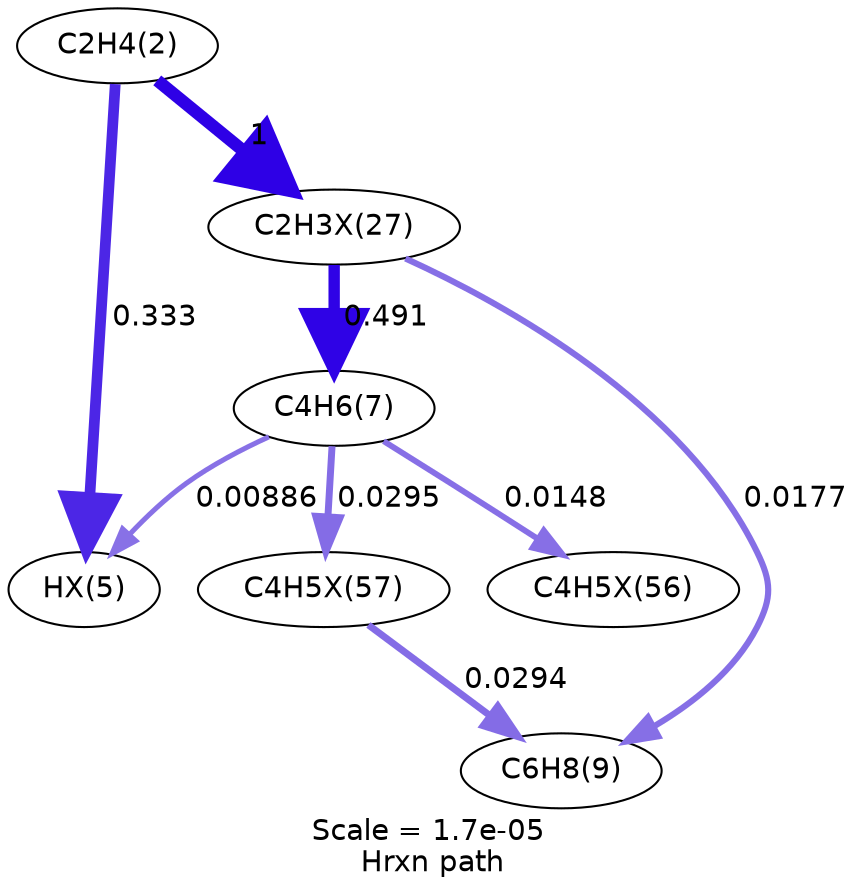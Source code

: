 digraph reaction_paths {
center=1;
s5 -> s71[fontname="Helvetica", style="setlinewidth(5.17)", arrowsize=2.59, color="0.7, 0.833, 0.9"
, label=" 0.333"];
s5 -> s72[fontname="Helvetica", style="setlinewidth(6)", arrowsize=3, color="0.7, 1.5, 0.9"
, label=" 1"];
s8 -> s71[fontname="Helvetica", style="setlinewidth(2.43)", arrowsize=1.22, color="0.7, 0.509, 0.9"
, label=" 0.00886"];
s72 -> s8[fontname="Helvetica", style="setlinewidth(5.46)", arrowsize=2.73, color="0.7, 0.991, 0.9"
, label=" 0.491"];
s72 -> s9[fontname="Helvetica", style="setlinewidth(2.95)", arrowsize=1.48, color="0.7, 0.518, 0.9"
, label=" 0.0177"];
s8 -> s88[fontname="Helvetica", style="setlinewidth(3.34)", arrowsize=1.67, color="0.7, 0.53, 0.9"
, label=" 0.0295"];
s8 -> s87[fontname="Helvetica", style="setlinewidth(2.82)", arrowsize=1.41, color="0.7, 0.515, 0.9"
, label=" 0.0148"];
s88 -> s9[fontname="Helvetica", style="setlinewidth(3.34)", arrowsize=1.67, color="0.7, 0.529, 0.9"
, label=" 0.0294"];
s5 [ fontname="Helvetica", label="C2H4(2)"];
s8 [ fontname="Helvetica", label="C4H6(7)"];
s9 [ fontname="Helvetica", label="C6H8(9)"];
s71 [ fontname="Helvetica", label="HX(5)"];
s72 [ fontname="Helvetica", label="C2H3X(27)"];
s87 [ fontname="Helvetica", label="C4H5X(56)"];
s88 [ fontname="Helvetica", label="C4H5X(57)"];
 label = "Scale = 1.7e-05\l Hrxn path";
 fontname = "Helvetica";
}
